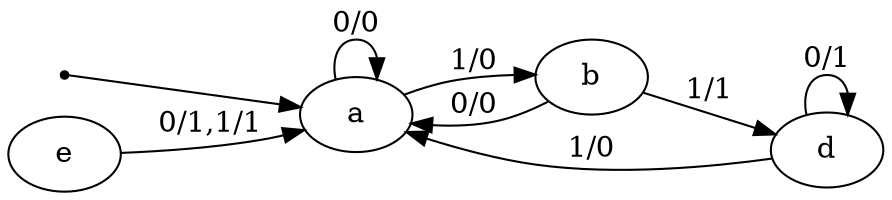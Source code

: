digraph STG{
   rankdir=LR;

   INIT [shape=point];
   a [label="a"];
   b [label="b"];
   d [label="d"];
   e [label="e"];

   INIT -> a;
   a -> a [label="0/0"];
   a -> b [label="1/0"];
   b -> a [label="0/0"];
   b -> d [label="1/1"];
   d -> d [label="0/1"];
   d -> a [label="1/0"];
   e -> a [label="0/1,1/1"];
}